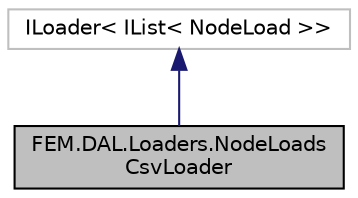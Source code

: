 digraph "FEM.DAL.Loaders.NodeLoadsCsvLoader"
{
 // LATEX_PDF_SIZE
  edge [fontname="Helvetica",fontsize="10",labelfontname="Helvetica",labelfontsize="10"];
  node [fontname="Helvetica",fontsize="10",shape=record];
  Node1 [label="FEM.DAL.Loaders.NodeLoads\lCsvLoader",height=0.2,width=0.4,color="black", fillcolor="grey75", style="filled", fontcolor="black",tooltip="Загрузчик информации о нагрузках в узле из csv файла"];
  Node2 -> Node1 [dir="back",color="midnightblue",fontsize="10",style="solid",fontname="Helvetica"];
  Node2 [label="ILoader\< IList\< NodeLoad \>\>",height=0.2,width=0.4,color="grey75", fillcolor="white", style="filled",tooltip=" "];
}
